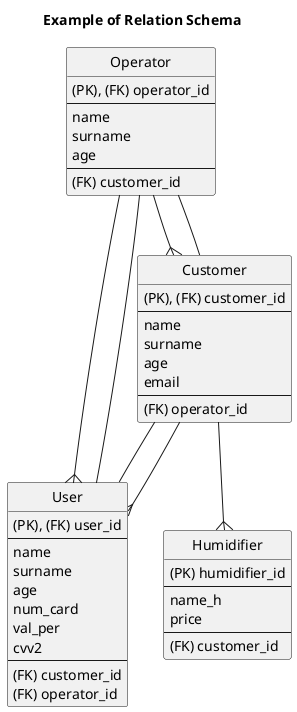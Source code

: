 @startuml
title Example of Relation Schema

hide circle

entity "User" as us {
    (PK), (FK) user_id
    --
    name
    surname
    age
    num_card
    val_per
    cvv2
    --
    (FK) customer_id
    (FK) operator_id
}

entity "Operator" as op {
    (PK), (FK) operator_id
    --
    name
    surname
    age
    --
    (FK) customer_id
}

entity "Customer" as cus {
    (PK), (FK) customer_id
    --
    name
    surname
    age
    email
    --
    (FK) operator_id
}

entity "Humidifier" as hm {
    (PK) humidifier_id
    --
    name_h
    price
    --
    (FK) customer_id
}

op --{ us
op -- us
cus -- us
cus --{ us
op --{ cus
cus -- op
cus --{ hm
@enduml